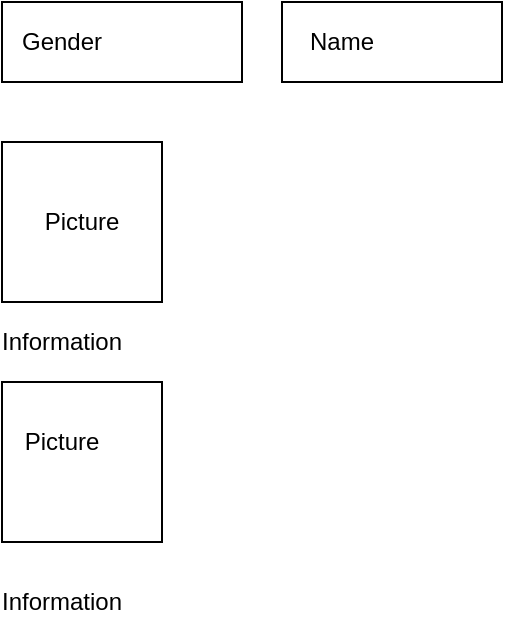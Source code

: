 <mxfile version="14.9.5" type="github">
  <diagram id="sSYY12ysOLyaaytE1oME" name="Page-1">
    <mxGraphModel dx="313" dy="450" grid="1" gridSize="10" guides="1" tooltips="1" connect="0" arrows="1" fold="1" page="1" pageScale="1" pageWidth="850" pageHeight="1100" math="0" shadow="0">
      <root>
        <mxCell id="0" />
        <mxCell id="1" parent="0" />
        <mxCell id="1H7hiKUzIbYEdB99mQqB-1" value="" style="rounded=0;whiteSpace=wrap;html=1;" vertex="1" parent="1">
          <mxGeometry x="10" y="10" width="120" height="40" as="geometry" />
        </mxCell>
        <mxCell id="1H7hiKUzIbYEdB99mQqB-2" value="Gender" style="text;html=1;strokeColor=none;fillColor=none;align=center;verticalAlign=middle;whiteSpace=wrap;rounded=0;" vertex="1" parent="1">
          <mxGeometry x="20" y="20" width="40" height="20" as="geometry" />
        </mxCell>
        <mxCell id="1H7hiKUzIbYEdB99mQqB-4" value="" style="rounded=0;whiteSpace=wrap;html=1;" vertex="1" parent="1">
          <mxGeometry x="150" y="10" width="110" height="40" as="geometry" />
        </mxCell>
        <mxCell id="1H7hiKUzIbYEdB99mQqB-5" value="Name" style="text;html=1;strokeColor=none;fillColor=none;align=center;verticalAlign=middle;whiteSpace=wrap;rounded=0;" vertex="1" parent="1">
          <mxGeometry x="160" y="20" width="40" height="20" as="geometry" />
        </mxCell>
        <mxCell id="1H7hiKUzIbYEdB99mQqB-6" value="" style="whiteSpace=wrap;html=1;aspect=fixed;" vertex="1" parent="1">
          <mxGeometry x="10" y="80" width="80" height="80" as="geometry" />
        </mxCell>
        <mxCell id="1H7hiKUzIbYEdB99mQqB-7" value="Picture" style="text;html=1;strokeColor=none;fillColor=none;align=center;verticalAlign=middle;whiteSpace=wrap;rounded=0;" vertex="1" parent="1">
          <mxGeometry x="30" y="110" width="40" height="20" as="geometry" />
        </mxCell>
        <mxCell id="1H7hiKUzIbYEdB99mQqB-8" value="Information" style="text;html=1;strokeColor=none;fillColor=none;align=center;verticalAlign=middle;whiteSpace=wrap;rounded=0;" vertex="1" parent="1">
          <mxGeometry x="20" y="170" width="40" height="20" as="geometry" />
        </mxCell>
        <mxCell id="1H7hiKUzIbYEdB99mQqB-11" value="" style="whiteSpace=wrap;html=1;aspect=fixed;" vertex="1" parent="1">
          <mxGeometry x="10" y="200" width="80" height="80" as="geometry" />
        </mxCell>
        <mxCell id="1H7hiKUzIbYEdB99mQqB-12" value="Picture" style="text;html=1;strokeColor=none;fillColor=none;align=center;verticalAlign=middle;whiteSpace=wrap;rounded=0;" vertex="1" parent="1">
          <mxGeometry x="20" y="220" width="40" height="20" as="geometry" />
        </mxCell>
        <mxCell id="1H7hiKUzIbYEdB99mQqB-13" value="Information" style="text;html=1;strokeColor=none;fillColor=none;align=center;verticalAlign=middle;whiteSpace=wrap;rounded=0;" vertex="1" parent="1">
          <mxGeometry x="20" y="300" width="40" height="20" as="geometry" />
        </mxCell>
      </root>
    </mxGraphModel>
  </diagram>
</mxfile>
